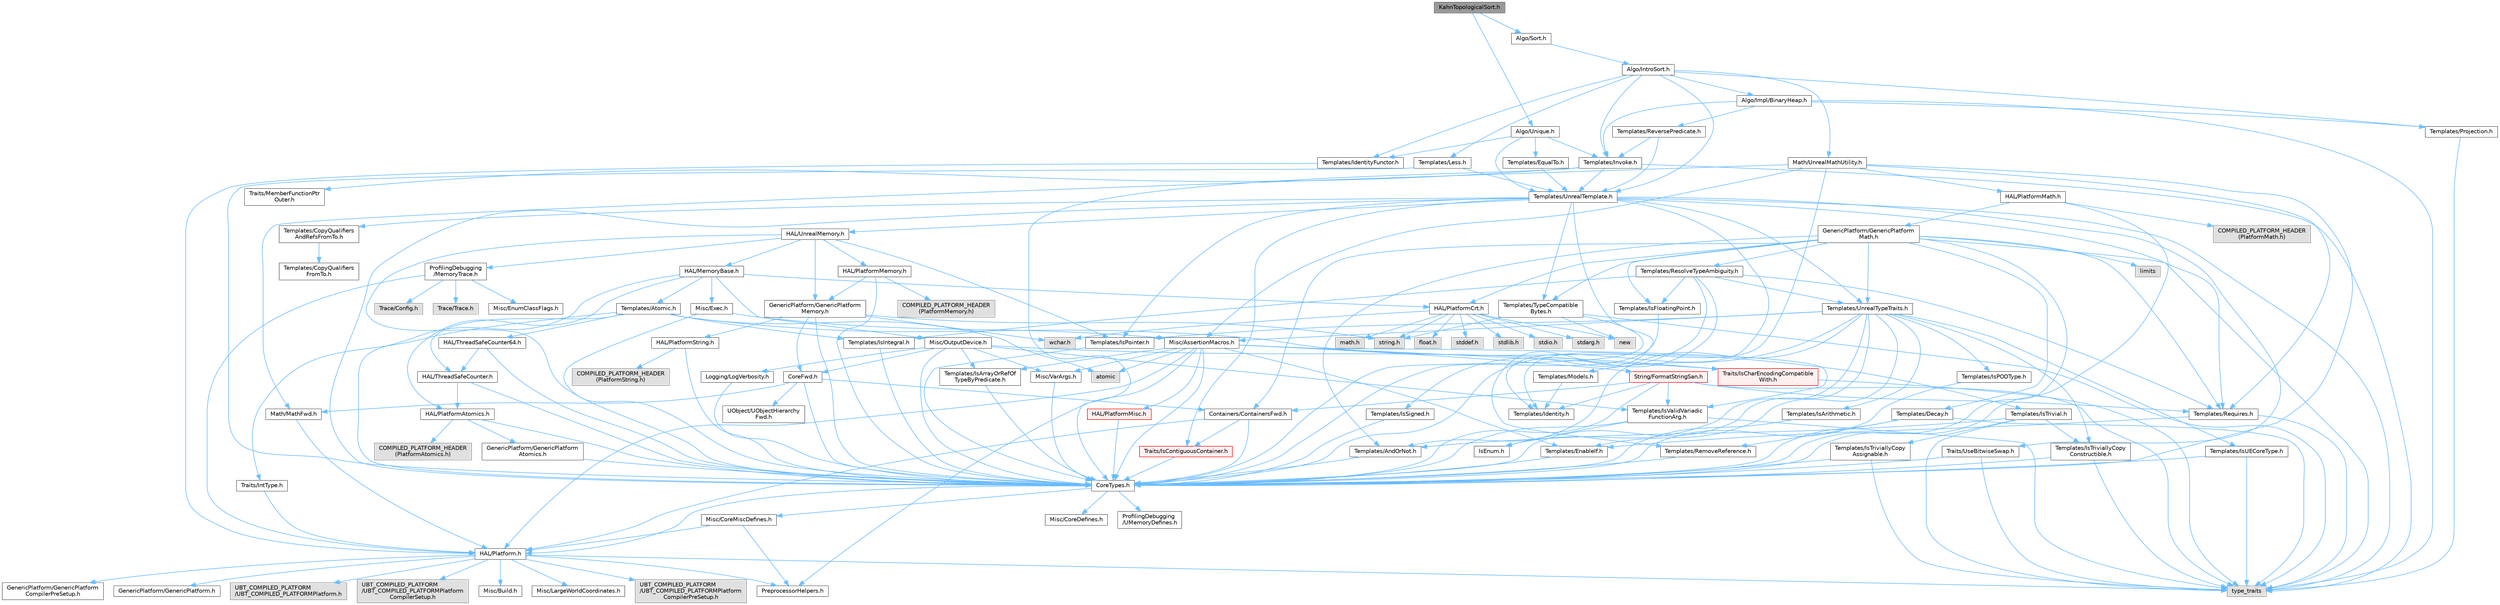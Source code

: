 digraph "KahnTopologicalSort.h"
{
 // INTERACTIVE_SVG=YES
 // LATEX_PDF_SIZE
  bgcolor="transparent";
  edge [fontname=Helvetica,fontsize=10,labelfontname=Helvetica,labelfontsize=10];
  node [fontname=Helvetica,fontsize=10,shape=box,height=0.2,width=0.4];
  Node1 [id="Node000001",label="KahnTopologicalSort.h",height=0.2,width=0.4,color="gray40", fillcolor="grey60", style="filled", fontcolor="black",tooltip=" "];
  Node1 -> Node2 [id="edge1_Node000001_Node000002",color="steelblue1",style="solid",tooltip=" "];
  Node2 [id="Node000002",label="Algo/Sort.h",height=0.2,width=0.4,color="grey40", fillcolor="white", style="filled",URL="$d1/d87/Sort_8h.html",tooltip=" "];
  Node2 -> Node3 [id="edge2_Node000002_Node000003",color="steelblue1",style="solid",tooltip=" "];
  Node3 [id="Node000003",label="Algo/IntroSort.h",height=0.2,width=0.4,color="grey40", fillcolor="white", style="filled",URL="$d3/db3/IntroSort_8h.html",tooltip=" "];
  Node3 -> Node4 [id="edge3_Node000003_Node000004",color="steelblue1",style="solid",tooltip=" "];
  Node4 [id="Node000004",label="Algo/Impl/BinaryHeap.h",height=0.2,width=0.4,color="grey40", fillcolor="white", style="filled",URL="$d7/da3/Algo_2Impl_2BinaryHeap_8h.html",tooltip=" "];
  Node4 -> Node5 [id="edge4_Node000004_Node000005",color="steelblue1",style="solid",tooltip=" "];
  Node5 [id="Node000005",label="Templates/Invoke.h",height=0.2,width=0.4,color="grey40", fillcolor="white", style="filled",URL="$d7/deb/Invoke_8h.html",tooltip=" "];
  Node5 -> Node6 [id="edge5_Node000005_Node000006",color="steelblue1",style="solid",tooltip=" "];
  Node6 [id="Node000006",label="CoreTypes.h",height=0.2,width=0.4,color="grey40", fillcolor="white", style="filled",URL="$dc/dec/CoreTypes_8h.html",tooltip=" "];
  Node6 -> Node7 [id="edge6_Node000006_Node000007",color="steelblue1",style="solid",tooltip=" "];
  Node7 [id="Node000007",label="HAL/Platform.h",height=0.2,width=0.4,color="grey40", fillcolor="white", style="filled",URL="$d9/dd0/Platform_8h.html",tooltip=" "];
  Node7 -> Node8 [id="edge7_Node000007_Node000008",color="steelblue1",style="solid",tooltip=" "];
  Node8 [id="Node000008",label="Misc/Build.h",height=0.2,width=0.4,color="grey40", fillcolor="white", style="filled",URL="$d3/dbb/Build_8h.html",tooltip=" "];
  Node7 -> Node9 [id="edge8_Node000007_Node000009",color="steelblue1",style="solid",tooltip=" "];
  Node9 [id="Node000009",label="Misc/LargeWorldCoordinates.h",height=0.2,width=0.4,color="grey40", fillcolor="white", style="filled",URL="$d2/dcb/LargeWorldCoordinates_8h.html",tooltip=" "];
  Node7 -> Node10 [id="edge9_Node000007_Node000010",color="steelblue1",style="solid",tooltip=" "];
  Node10 [id="Node000010",label="type_traits",height=0.2,width=0.4,color="grey60", fillcolor="#E0E0E0", style="filled",tooltip=" "];
  Node7 -> Node11 [id="edge10_Node000007_Node000011",color="steelblue1",style="solid",tooltip=" "];
  Node11 [id="Node000011",label="PreprocessorHelpers.h",height=0.2,width=0.4,color="grey40", fillcolor="white", style="filled",URL="$db/ddb/PreprocessorHelpers_8h.html",tooltip=" "];
  Node7 -> Node12 [id="edge11_Node000007_Node000012",color="steelblue1",style="solid",tooltip=" "];
  Node12 [id="Node000012",label="UBT_COMPILED_PLATFORM\l/UBT_COMPILED_PLATFORMPlatform\lCompilerPreSetup.h",height=0.2,width=0.4,color="grey60", fillcolor="#E0E0E0", style="filled",tooltip=" "];
  Node7 -> Node13 [id="edge12_Node000007_Node000013",color="steelblue1",style="solid",tooltip=" "];
  Node13 [id="Node000013",label="GenericPlatform/GenericPlatform\lCompilerPreSetup.h",height=0.2,width=0.4,color="grey40", fillcolor="white", style="filled",URL="$d9/dc8/GenericPlatformCompilerPreSetup_8h.html",tooltip=" "];
  Node7 -> Node14 [id="edge13_Node000007_Node000014",color="steelblue1",style="solid",tooltip=" "];
  Node14 [id="Node000014",label="GenericPlatform/GenericPlatform.h",height=0.2,width=0.4,color="grey40", fillcolor="white", style="filled",URL="$d6/d84/GenericPlatform_8h.html",tooltip=" "];
  Node7 -> Node15 [id="edge14_Node000007_Node000015",color="steelblue1",style="solid",tooltip=" "];
  Node15 [id="Node000015",label="UBT_COMPILED_PLATFORM\l/UBT_COMPILED_PLATFORMPlatform.h",height=0.2,width=0.4,color="grey60", fillcolor="#E0E0E0", style="filled",tooltip=" "];
  Node7 -> Node16 [id="edge15_Node000007_Node000016",color="steelblue1",style="solid",tooltip=" "];
  Node16 [id="Node000016",label="UBT_COMPILED_PLATFORM\l/UBT_COMPILED_PLATFORMPlatform\lCompilerSetup.h",height=0.2,width=0.4,color="grey60", fillcolor="#E0E0E0", style="filled",tooltip=" "];
  Node6 -> Node17 [id="edge16_Node000006_Node000017",color="steelblue1",style="solid",tooltip=" "];
  Node17 [id="Node000017",label="ProfilingDebugging\l/UMemoryDefines.h",height=0.2,width=0.4,color="grey40", fillcolor="white", style="filled",URL="$d2/da2/UMemoryDefines_8h.html",tooltip=" "];
  Node6 -> Node18 [id="edge17_Node000006_Node000018",color="steelblue1",style="solid",tooltip=" "];
  Node18 [id="Node000018",label="Misc/CoreMiscDefines.h",height=0.2,width=0.4,color="grey40", fillcolor="white", style="filled",URL="$da/d38/CoreMiscDefines_8h.html",tooltip=" "];
  Node18 -> Node7 [id="edge18_Node000018_Node000007",color="steelblue1",style="solid",tooltip=" "];
  Node18 -> Node11 [id="edge19_Node000018_Node000011",color="steelblue1",style="solid",tooltip=" "];
  Node6 -> Node19 [id="edge20_Node000006_Node000019",color="steelblue1",style="solid",tooltip=" "];
  Node19 [id="Node000019",label="Misc/CoreDefines.h",height=0.2,width=0.4,color="grey40", fillcolor="white", style="filled",URL="$d3/dd2/CoreDefines_8h.html",tooltip=" "];
  Node5 -> Node20 [id="edge21_Node000005_Node000020",color="steelblue1",style="solid",tooltip=" "];
  Node20 [id="Node000020",label="Traits/MemberFunctionPtr\lOuter.h",height=0.2,width=0.4,color="grey40", fillcolor="white", style="filled",URL="$db/da7/MemberFunctionPtrOuter_8h.html",tooltip=" "];
  Node5 -> Node21 [id="edge22_Node000005_Node000021",color="steelblue1",style="solid",tooltip=" "];
  Node21 [id="Node000021",label="Templates/UnrealTemplate.h",height=0.2,width=0.4,color="grey40", fillcolor="white", style="filled",URL="$d4/d24/UnrealTemplate_8h.html",tooltip=" "];
  Node21 -> Node6 [id="edge23_Node000021_Node000006",color="steelblue1",style="solid",tooltip=" "];
  Node21 -> Node22 [id="edge24_Node000021_Node000022",color="steelblue1",style="solid",tooltip=" "];
  Node22 [id="Node000022",label="Templates/IsPointer.h",height=0.2,width=0.4,color="grey40", fillcolor="white", style="filled",URL="$d7/d05/IsPointer_8h.html",tooltip=" "];
  Node22 -> Node6 [id="edge25_Node000022_Node000006",color="steelblue1",style="solid",tooltip=" "];
  Node21 -> Node23 [id="edge26_Node000021_Node000023",color="steelblue1",style="solid",tooltip=" "];
  Node23 [id="Node000023",label="HAL/UnrealMemory.h",height=0.2,width=0.4,color="grey40", fillcolor="white", style="filled",URL="$d9/d96/UnrealMemory_8h.html",tooltip=" "];
  Node23 -> Node6 [id="edge27_Node000023_Node000006",color="steelblue1",style="solid",tooltip=" "];
  Node23 -> Node24 [id="edge28_Node000023_Node000024",color="steelblue1",style="solid",tooltip=" "];
  Node24 [id="Node000024",label="GenericPlatform/GenericPlatform\lMemory.h",height=0.2,width=0.4,color="grey40", fillcolor="white", style="filled",URL="$dd/d22/GenericPlatformMemory_8h.html",tooltip=" "];
  Node24 -> Node25 [id="edge29_Node000024_Node000025",color="steelblue1",style="solid",tooltip=" "];
  Node25 [id="Node000025",label="CoreFwd.h",height=0.2,width=0.4,color="grey40", fillcolor="white", style="filled",URL="$d1/d1e/CoreFwd_8h.html",tooltip=" "];
  Node25 -> Node6 [id="edge30_Node000025_Node000006",color="steelblue1",style="solid",tooltip=" "];
  Node25 -> Node26 [id="edge31_Node000025_Node000026",color="steelblue1",style="solid",tooltip=" "];
  Node26 [id="Node000026",label="Containers/ContainersFwd.h",height=0.2,width=0.4,color="grey40", fillcolor="white", style="filled",URL="$d4/d0a/ContainersFwd_8h.html",tooltip=" "];
  Node26 -> Node7 [id="edge32_Node000026_Node000007",color="steelblue1",style="solid",tooltip=" "];
  Node26 -> Node6 [id="edge33_Node000026_Node000006",color="steelblue1",style="solid",tooltip=" "];
  Node26 -> Node27 [id="edge34_Node000026_Node000027",color="steelblue1",style="solid",tooltip=" "];
  Node27 [id="Node000027",label="Traits/IsContiguousContainer.h",height=0.2,width=0.4,color="red", fillcolor="#FFF0F0", style="filled",URL="$d5/d3c/IsContiguousContainer_8h.html",tooltip=" "];
  Node27 -> Node6 [id="edge35_Node000027_Node000006",color="steelblue1",style="solid",tooltip=" "];
  Node25 -> Node30 [id="edge36_Node000025_Node000030",color="steelblue1",style="solid",tooltip=" "];
  Node30 [id="Node000030",label="Math/MathFwd.h",height=0.2,width=0.4,color="grey40", fillcolor="white", style="filled",URL="$d2/d10/MathFwd_8h.html",tooltip=" "];
  Node30 -> Node7 [id="edge37_Node000030_Node000007",color="steelblue1",style="solid",tooltip=" "];
  Node25 -> Node31 [id="edge38_Node000025_Node000031",color="steelblue1",style="solid",tooltip=" "];
  Node31 [id="Node000031",label="UObject/UObjectHierarchy\lFwd.h",height=0.2,width=0.4,color="grey40", fillcolor="white", style="filled",URL="$d3/d13/UObjectHierarchyFwd_8h.html",tooltip=" "];
  Node24 -> Node6 [id="edge39_Node000024_Node000006",color="steelblue1",style="solid",tooltip=" "];
  Node24 -> Node32 [id="edge40_Node000024_Node000032",color="steelblue1",style="solid",tooltip=" "];
  Node32 [id="Node000032",label="HAL/PlatformString.h",height=0.2,width=0.4,color="grey40", fillcolor="white", style="filled",URL="$db/db5/PlatformString_8h.html",tooltip=" "];
  Node32 -> Node6 [id="edge41_Node000032_Node000006",color="steelblue1",style="solid",tooltip=" "];
  Node32 -> Node33 [id="edge42_Node000032_Node000033",color="steelblue1",style="solid",tooltip=" "];
  Node33 [id="Node000033",label="COMPILED_PLATFORM_HEADER\l(PlatformString.h)",height=0.2,width=0.4,color="grey60", fillcolor="#E0E0E0", style="filled",tooltip=" "];
  Node24 -> Node34 [id="edge43_Node000024_Node000034",color="steelblue1",style="solid",tooltip=" "];
  Node34 [id="Node000034",label="string.h",height=0.2,width=0.4,color="grey60", fillcolor="#E0E0E0", style="filled",tooltip=" "];
  Node24 -> Node35 [id="edge44_Node000024_Node000035",color="steelblue1",style="solid",tooltip=" "];
  Node35 [id="Node000035",label="wchar.h",height=0.2,width=0.4,color="grey60", fillcolor="#E0E0E0", style="filled",tooltip=" "];
  Node23 -> Node36 [id="edge45_Node000023_Node000036",color="steelblue1",style="solid",tooltip=" "];
  Node36 [id="Node000036",label="HAL/MemoryBase.h",height=0.2,width=0.4,color="grey40", fillcolor="white", style="filled",URL="$d6/d9f/MemoryBase_8h.html",tooltip=" "];
  Node36 -> Node6 [id="edge46_Node000036_Node000006",color="steelblue1",style="solid",tooltip=" "];
  Node36 -> Node37 [id="edge47_Node000036_Node000037",color="steelblue1",style="solid",tooltip=" "];
  Node37 [id="Node000037",label="HAL/PlatformAtomics.h",height=0.2,width=0.4,color="grey40", fillcolor="white", style="filled",URL="$d3/d36/PlatformAtomics_8h.html",tooltip=" "];
  Node37 -> Node6 [id="edge48_Node000037_Node000006",color="steelblue1",style="solid",tooltip=" "];
  Node37 -> Node38 [id="edge49_Node000037_Node000038",color="steelblue1",style="solid",tooltip=" "];
  Node38 [id="Node000038",label="GenericPlatform/GenericPlatform\lAtomics.h",height=0.2,width=0.4,color="grey40", fillcolor="white", style="filled",URL="$da/d72/GenericPlatformAtomics_8h.html",tooltip=" "];
  Node38 -> Node6 [id="edge50_Node000038_Node000006",color="steelblue1",style="solid",tooltip=" "];
  Node37 -> Node39 [id="edge51_Node000037_Node000039",color="steelblue1",style="solid",tooltip=" "];
  Node39 [id="Node000039",label="COMPILED_PLATFORM_HEADER\l(PlatformAtomics.h)",height=0.2,width=0.4,color="grey60", fillcolor="#E0E0E0", style="filled",tooltip=" "];
  Node36 -> Node40 [id="edge52_Node000036_Node000040",color="steelblue1",style="solid",tooltip=" "];
  Node40 [id="Node000040",label="HAL/PlatformCrt.h",height=0.2,width=0.4,color="grey40", fillcolor="white", style="filled",URL="$d8/d75/PlatformCrt_8h.html",tooltip=" "];
  Node40 -> Node41 [id="edge53_Node000040_Node000041",color="steelblue1",style="solid",tooltip=" "];
  Node41 [id="Node000041",label="new",height=0.2,width=0.4,color="grey60", fillcolor="#E0E0E0", style="filled",tooltip=" "];
  Node40 -> Node35 [id="edge54_Node000040_Node000035",color="steelblue1",style="solid",tooltip=" "];
  Node40 -> Node42 [id="edge55_Node000040_Node000042",color="steelblue1",style="solid",tooltip=" "];
  Node42 [id="Node000042",label="stddef.h",height=0.2,width=0.4,color="grey60", fillcolor="#E0E0E0", style="filled",tooltip=" "];
  Node40 -> Node43 [id="edge56_Node000040_Node000043",color="steelblue1",style="solid",tooltip=" "];
  Node43 [id="Node000043",label="stdlib.h",height=0.2,width=0.4,color="grey60", fillcolor="#E0E0E0", style="filled",tooltip=" "];
  Node40 -> Node44 [id="edge57_Node000040_Node000044",color="steelblue1",style="solid",tooltip=" "];
  Node44 [id="Node000044",label="stdio.h",height=0.2,width=0.4,color="grey60", fillcolor="#E0E0E0", style="filled",tooltip=" "];
  Node40 -> Node45 [id="edge58_Node000040_Node000045",color="steelblue1",style="solid",tooltip=" "];
  Node45 [id="Node000045",label="stdarg.h",height=0.2,width=0.4,color="grey60", fillcolor="#E0E0E0", style="filled",tooltip=" "];
  Node40 -> Node46 [id="edge59_Node000040_Node000046",color="steelblue1",style="solid",tooltip=" "];
  Node46 [id="Node000046",label="math.h",height=0.2,width=0.4,color="grey60", fillcolor="#E0E0E0", style="filled",tooltip=" "];
  Node40 -> Node47 [id="edge60_Node000040_Node000047",color="steelblue1",style="solid",tooltip=" "];
  Node47 [id="Node000047",label="float.h",height=0.2,width=0.4,color="grey60", fillcolor="#E0E0E0", style="filled",tooltip=" "];
  Node40 -> Node34 [id="edge61_Node000040_Node000034",color="steelblue1",style="solid",tooltip=" "];
  Node36 -> Node48 [id="edge62_Node000036_Node000048",color="steelblue1",style="solid",tooltip=" "];
  Node48 [id="Node000048",label="Misc/Exec.h",height=0.2,width=0.4,color="grey40", fillcolor="white", style="filled",URL="$de/ddb/Exec_8h.html",tooltip=" "];
  Node48 -> Node6 [id="edge63_Node000048_Node000006",color="steelblue1",style="solid",tooltip=" "];
  Node48 -> Node49 [id="edge64_Node000048_Node000049",color="steelblue1",style="solid",tooltip=" "];
  Node49 [id="Node000049",label="Misc/AssertionMacros.h",height=0.2,width=0.4,color="grey40", fillcolor="white", style="filled",URL="$d0/dfa/AssertionMacros_8h.html",tooltip=" "];
  Node49 -> Node6 [id="edge65_Node000049_Node000006",color="steelblue1",style="solid",tooltip=" "];
  Node49 -> Node7 [id="edge66_Node000049_Node000007",color="steelblue1",style="solid",tooltip=" "];
  Node49 -> Node50 [id="edge67_Node000049_Node000050",color="steelblue1",style="solid",tooltip=" "];
  Node50 [id="Node000050",label="HAL/PlatformMisc.h",height=0.2,width=0.4,color="red", fillcolor="#FFF0F0", style="filled",URL="$d0/df5/PlatformMisc_8h.html",tooltip=" "];
  Node50 -> Node6 [id="edge68_Node000050_Node000006",color="steelblue1",style="solid",tooltip=" "];
  Node49 -> Node11 [id="edge69_Node000049_Node000011",color="steelblue1",style="solid",tooltip=" "];
  Node49 -> Node66 [id="edge70_Node000049_Node000066",color="steelblue1",style="solid",tooltip=" "];
  Node66 [id="Node000066",label="Templates/EnableIf.h",height=0.2,width=0.4,color="grey40", fillcolor="white", style="filled",URL="$d7/d60/EnableIf_8h.html",tooltip=" "];
  Node66 -> Node6 [id="edge71_Node000066_Node000006",color="steelblue1",style="solid",tooltip=" "];
  Node49 -> Node67 [id="edge72_Node000049_Node000067",color="steelblue1",style="solid",tooltip=" "];
  Node67 [id="Node000067",label="Templates/IsArrayOrRefOf\lTypeByPredicate.h",height=0.2,width=0.4,color="grey40", fillcolor="white", style="filled",URL="$d6/da1/IsArrayOrRefOfTypeByPredicate_8h.html",tooltip=" "];
  Node67 -> Node6 [id="edge73_Node000067_Node000006",color="steelblue1",style="solid",tooltip=" "];
  Node49 -> Node68 [id="edge74_Node000049_Node000068",color="steelblue1",style="solid",tooltip=" "];
  Node68 [id="Node000068",label="Templates/IsValidVariadic\lFunctionArg.h",height=0.2,width=0.4,color="grey40", fillcolor="white", style="filled",URL="$d0/dc8/IsValidVariadicFunctionArg_8h.html",tooltip=" "];
  Node68 -> Node6 [id="edge75_Node000068_Node000006",color="steelblue1",style="solid",tooltip=" "];
  Node68 -> Node69 [id="edge76_Node000068_Node000069",color="steelblue1",style="solid",tooltip=" "];
  Node69 [id="Node000069",label="IsEnum.h",height=0.2,width=0.4,color="grey40", fillcolor="white", style="filled",URL="$d4/de5/IsEnum_8h.html",tooltip=" "];
  Node68 -> Node10 [id="edge77_Node000068_Node000010",color="steelblue1",style="solid",tooltip=" "];
  Node49 -> Node70 [id="edge78_Node000049_Node000070",color="steelblue1",style="solid",tooltip=" "];
  Node70 [id="Node000070",label="Traits/IsCharEncodingCompatible\lWith.h",height=0.2,width=0.4,color="red", fillcolor="#FFF0F0", style="filled",URL="$df/dd1/IsCharEncodingCompatibleWith_8h.html",tooltip=" "];
  Node70 -> Node10 [id="edge79_Node000070_Node000010",color="steelblue1",style="solid",tooltip=" "];
  Node49 -> Node72 [id="edge80_Node000049_Node000072",color="steelblue1",style="solid",tooltip=" "];
  Node72 [id="Node000072",label="Misc/VarArgs.h",height=0.2,width=0.4,color="grey40", fillcolor="white", style="filled",URL="$d5/d6f/VarArgs_8h.html",tooltip=" "];
  Node72 -> Node6 [id="edge81_Node000072_Node000006",color="steelblue1",style="solid",tooltip=" "];
  Node49 -> Node73 [id="edge82_Node000049_Node000073",color="steelblue1",style="solid",tooltip=" "];
  Node73 [id="Node000073",label="String/FormatStringSan.h",height=0.2,width=0.4,color="red", fillcolor="#FFF0F0", style="filled",URL="$d3/d8b/FormatStringSan_8h.html",tooltip=" "];
  Node73 -> Node10 [id="edge83_Node000073_Node000010",color="steelblue1",style="solid",tooltip=" "];
  Node73 -> Node6 [id="edge84_Node000073_Node000006",color="steelblue1",style="solid",tooltip=" "];
  Node73 -> Node74 [id="edge85_Node000073_Node000074",color="steelblue1",style="solid",tooltip=" "];
  Node74 [id="Node000074",label="Templates/Requires.h",height=0.2,width=0.4,color="grey40", fillcolor="white", style="filled",URL="$dc/d96/Requires_8h.html",tooltip=" "];
  Node74 -> Node66 [id="edge86_Node000074_Node000066",color="steelblue1",style="solid",tooltip=" "];
  Node74 -> Node10 [id="edge87_Node000074_Node000010",color="steelblue1",style="solid",tooltip=" "];
  Node73 -> Node75 [id="edge88_Node000073_Node000075",color="steelblue1",style="solid",tooltip=" "];
  Node75 [id="Node000075",label="Templates/Identity.h",height=0.2,width=0.4,color="grey40", fillcolor="white", style="filled",URL="$d0/dd5/Identity_8h.html",tooltip=" "];
  Node73 -> Node68 [id="edge89_Node000073_Node000068",color="steelblue1",style="solid",tooltip=" "];
  Node73 -> Node26 [id="edge90_Node000073_Node000026",color="steelblue1",style="solid",tooltip=" "];
  Node49 -> Node79 [id="edge91_Node000049_Node000079",color="steelblue1",style="solid",tooltip=" "];
  Node79 [id="Node000079",label="atomic",height=0.2,width=0.4,color="grey60", fillcolor="#E0E0E0", style="filled",tooltip=" "];
  Node36 -> Node80 [id="edge92_Node000036_Node000080",color="steelblue1",style="solid",tooltip=" "];
  Node80 [id="Node000080",label="Misc/OutputDevice.h",height=0.2,width=0.4,color="grey40", fillcolor="white", style="filled",URL="$d7/d32/OutputDevice_8h.html",tooltip=" "];
  Node80 -> Node25 [id="edge93_Node000080_Node000025",color="steelblue1",style="solid",tooltip=" "];
  Node80 -> Node6 [id="edge94_Node000080_Node000006",color="steelblue1",style="solid",tooltip=" "];
  Node80 -> Node81 [id="edge95_Node000080_Node000081",color="steelblue1",style="solid",tooltip=" "];
  Node81 [id="Node000081",label="Logging/LogVerbosity.h",height=0.2,width=0.4,color="grey40", fillcolor="white", style="filled",URL="$d2/d8f/LogVerbosity_8h.html",tooltip=" "];
  Node81 -> Node6 [id="edge96_Node000081_Node000006",color="steelblue1",style="solid",tooltip=" "];
  Node80 -> Node72 [id="edge97_Node000080_Node000072",color="steelblue1",style="solid",tooltip=" "];
  Node80 -> Node67 [id="edge98_Node000080_Node000067",color="steelblue1",style="solid",tooltip=" "];
  Node80 -> Node68 [id="edge99_Node000080_Node000068",color="steelblue1",style="solid",tooltip=" "];
  Node80 -> Node70 [id="edge100_Node000080_Node000070",color="steelblue1",style="solid",tooltip=" "];
  Node36 -> Node82 [id="edge101_Node000036_Node000082",color="steelblue1",style="solid",tooltip=" "];
  Node82 [id="Node000082",label="Templates/Atomic.h",height=0.2,width=0.4,color="grey40", fillcolor="white", style="filled",URL="$d3/d91/Atomic_8h.html",tooltip=" "];
  Node82 -> Node83 [id="edge102_Node000082_Node000083",color="steelblue1",style="solid",tooltip=" "];
  Node83 [id="Node000083",label="HAL/ThreadSafeCounter.h",height=0.2,width=0.4,color="grey40", fillcolor="white", style="filled",URL="$dc/dc9/ThreadSafeCounter_8h.html",tooltip=" "];
  Node83 -> Node6 [id="edge103_Node000083_Node000006",color="steelblue1",style="solid",tooltip=" "];
  Node83 -> Node37 [id="edge104_Node000083_Node000037",color="steelblue1",style="solid",tooltip=" "];
  Node82 -> Node84 [id="edge105_Node000082_Node000084",color="steelblue1",style="solid",tooltip=" "];
  Node84 [id="Node000084",label="HAL/ThreadSafeCounter64.h",height=0.2,width=0.4,color="grey40", fillcolor="white", style="filled",URL="$d0/d12/ThreadSafeCounter64_8h.html",tooltip=" "];
  Node84 -> Node6 [id="edge106_Node000084_Node000006",color="steelblue1",style="solid",tooltip=" "];
  Node84 -> Node83 [id="edge107_Node000084_Node000083",color="steelblue1",style="solid",tooltip=" "];
  Node82 -> Node85 [id="edge108_Node000082_Node000085",color="steelblue1",style="solid",tooltip=" "];
  Node85 [id="Node000085",label="Templates/IsIntegral.h",height=0.2,width=0.4,color="grey40", fillcolor="white", style="filled",URL="$da/d64/IsIntegral_8h.html",tooltip=" "];
  Node85 -> Node6 [id="edge109_Node000085_Node000006",color="steelblue1",style="solid",tooltip=" "];
  Node82 -> Node86 [id="edge110_Node000082_Node000086",color="steelblue1",style="solid",tooltip=" "];
  Node86 [id="Node000086",label="Templates/IsTrivial.h",height=0.2,width=0.4,color="grey40", fillcolor="white", style="filled",URL="$da/d4c/IsTrivial_8h.html",tooltip=" "];
  Node86 -> Node87 [id="edge111_Node000086_Node000087",color="steelblue1",style="solid",tooltip=" "];
  Node87 [id="Node000087",label="Templates/AndOrNot.h",height=0.2,width=0.4,color="grey40", fillcolor="white", style="filled",URL="$db/d0a/AndOrNot_8h.html",tooltip=" "];
  Node87 -> Node6 [id="edge112_Node000087_Node000006",color="steelblue1",style="solid",tooltip=" "];
  Node86 -> Node88 [id="edge113_Node000086_Node000088",color="steelblue1",style="solid",tooltip=" "];
  Node88 [id="Node000088",label="Templates/IsTriviallyCopy\lConstructible.h",height=0.2,width=0.4,color="grey40", fillcolor="white", style="filled",URL="$d3/d78/IsTriviallyCopyConstructible_8h.html",tooltip=" "];
  Node88 -> Node6 [id="edge114_Node000088_Node000006",color="steelblue1",style="solid",tooltip=" "];
  Node88 -> Node10 [id="edge115_Node000088_Node000010",color="steelblue1",style="solid",tooltip=" "];
  Node86 -> Node89 [id="edge116_Node000086_Node000089",color="steelblue1",style="solid",tooltip=" "];
  Node89 [id="Node000089",label="Templates/IsTriviallyCopy\lAssignable.h",height=0.2,width=0.4,color="grey40", fillcolor="white", style="filled",URL="$d2/df2/IsTriviallyCopyAssignable_8h.html",tooltip=" "];
  Node89 -> Node6 [id="edge117_Node000089_Node000006",color="steelblue1",style="solid",tooltip=" "];
  Node89 -> Node10 [id="edge118_Node000089_Node000010",color="steelblue1",style="solid",tooltip=" "];
  Node86 -> Node10 [id="edge119_Node000086_Node000010",color="steelblue1",style="solid",tooltip=" "];
  Node82 -> Node90 [id="edge120_Node000082_Node000090",color="steelblue1",style="solid",tooltip=" "];
  Node90 [id="Node000090",label="Traits/IntType.h",height=0.2,width=0.4,color="grey40", fillcolor="white", style="filled",URL="$d7/deb/IntType_8h.html",tooltip=" "];
  Node90 -> Node7 [id="edge121_Node000090_Node000007",color="steelblue1",style="solid",tooltip=" "];
  Node82 -> Node79 [id="edge122_Node000082_Node000079",color="steelblue1",style="solid",tooltip=" "];
  Node23 -> Node91 [id="edge123_Node000023_Node000091",color="steelblue1",style="solid",tooltip=" "];
  Node91 [id="Node000091",label="HAL/PlatformMemory.h",height=0.2,width=0.4,color="grey40", fillcolor="white", style="filled",URL="$de/d68/PlatformMemory_8h.html",tooltip=" "];
  Node91 -> Node6 [id="edge124_Node000091_Node000006",color="steelblue1",style="solid",tooltip=" "];
  Node91 -> Node24 [id="edge125_Node000091_Node000024",color="steelblue1",style="solid",tooltip=" "];
  Node91 -> Node92 [id="edge126_Node000091_Node000092",color="steelblue1",style="solid",tooltip=" "];
  Node92 [id="Node000092",label="COMPILED_PLATFORM_HEADER\l(PlatformMemory.h)",height=0.2,width=0.4,color="grey60", fillcolor="#E0E0E0", style="filled",tooltip=" "];
  Node23 -> Node93 [id="edge127_Node000023_Node000093",color="steelblue1",style="solid",tooltip=" "];
  Node93 [id="Node000093",label="ProfilingDebugging\l/MemoryTrace.h",height=0.2,width=0.4,color="grey40", fillcolor="white", style="filled",URL="$da/dd7/MemoryTrace_8h.html",tooltip=" "];
  Node93 -> Node7 [id="edge128_Node000093_Node000007",color="steelblue1",style="solid",tooltip=" "];
  Node93 -> Node57 [id="edge129_Node000093_Node000057",color="steelblue1",style="solid",tooltip=" "];
  Node57 [id="Node000057",label="Misc/EnumClassFlags.h",height=0.2,width=0.4,color="grey40", fillcolor="white", style="filled",URL="$d8/de7/EnumClassFlags_8h.html",tooltip=" "];
  Node93 -> Node62 [id="edge130_Node000093_Node000062",color="steelblue1",style="solid",tooltip=" "];
  Node62 [id="Node000062",label="Trace/Config.h",height=0.2,width=0.4,color="grey60", fillcolor="#E0E0E0", style="filled",tooltip=" "];
  Node93 -> Node65 [id="edge131_Node000093_Node000065",color="steelblue1",style="solid",tooltip=" "];
  Node65 [id="Node000065",label="Trace/Trace.h",height=0.2,width=0.4,color="grey60", fillcolor="#E0E0E0", style="filled",tooltip=" "];
  Node23 -> Node22 [id="edge132_Node000023_Node000022",color="steelblue1",style="solid",tooltip=" "];
  Node21 -> Node94 [id="edge133_Node000021_Node000094",color="steelblue1",style="solid",tooltip=" "];
  Node94 [id="Node000094",label="Templates/CopyQualifiers\lAndRefsFromTo.h",height=0.2,width=0.4,color="grey40", fillcolor="white", style="filled",URL="$d3/db3/CopyQualifiersAndRefsFromTo_8h.html",tooltip=" "];
  Node94 -> Node95 [id="edge134_Node000094_Node000095",color="steelblue1",style="solid",tooltip=" "];
  Node95 [id="Node000095",label="Templates/CopyQualifiers\lFromTo.h",height=0.2,width=0.4,color="grey40", fillcolor="white", style="filled",URL="$d5/db4/CopyQualifiersFromTo_8h.html",tooltip=" "];
  Node21 -> Node96 [id="edge135_Node000021_Node000096",color="steelblue1",style="solid",tooltip=" "];
  Node96 [id="Node000096",label="Templates/UnrealTypeTraits.h",height=0.2,width=0.4,color="grey40", fillcolor="white", style="filled",URL="$d2/d2d/UnrealTypeTraits_8h.html",tooltip=" "];
  Node96 -> Node6 [id="edge136_Node000096_Node000006",color="steelblue1",style="solid",tooltip=" "];
  Node96 -> Node22 [id="edge137_Node000096_Node000022",color="steelblue1",style="solid",tooltip=" "];
  Node96 -> Node49 [id="edge138_Node000096_Node000049",color="steelblue1",style="solid",tooltip=" "];
  Node96 -> Node87 [id="edge139_Node000096_Node000087",color="steelblue1",style="solid",tooltip=" "];
  Node96 -> Node66 [id="edge140_Node000096_Node000066",color="steelblue1",style="solid",tooltip=" "];
  Node96 -> Node97 [id="edge141_Node000096_Node000097",color="steelblue1",style="solid",tooltip=" "];
  Node97 [id="Node000097",label="Templates/IsArithmetic.h",height=0.2,width=0.4,color="grey40", fillcolor="white", style="filled",URL="$d2/d5d/IsArithmetic_8h.html",tooltip=" "];
  Node97 -> Node6 [id="edge142_Node000097_Node000006",color="steelblue1",style="solid",tooltip=" "];
  Node96 -> Node69 [id="edge143_Node000096_Node000069",color="steelblue1",style="solid",tooltip=" "];
  Node96 -> Node98 [id="edge144_Node000096_Node000098",color="steelblue1",style="solid",tooltip=" "];
  Node98 [id="Node000098",label="Templates/Models.h",height=0.2,width=0.4,color="grey40", fillcolor="white", style="filled",URL="$d3/d0c/Models_8h.html",tooltip=" "];
  Node98 -> Node75 [id="edge145_Node000098_Node000075",color="steelblue1",style="solid",tooltip=" "];
  Node96 -> Node99 [id="edge146_Node000096_Node000099",color="steelblue1",style="solid",tooltip=" "];
  Node99 [id="Node000099",label="Templates/IsPODType.h",height=0.2,width=0.4,color="grey40", fillcolor="white", style="filled",URL="$d7/db1/IsPODType_8h.html",tooltip=" "];
  Node99 -> Node6 [id="edge147_Node000099_Node000006",color="steelblue1",style="solid",tooltip=" "];
  Node96 -> Node100 [id="edge148_Node000096_Node000100",color="steelblue1",style="solid",tooltip=" "];
  Node100 [id="Node000100",label="Templates/IsUECoreType.h",height=0.2,width=0.4,color="grey40", fillcolor="white", style="filled",URL="$d1/db8/IsUECoreType_8h.html",tooltip=" "];
  Node100 -> Node6 [id="edge149_Node000100_Node000006",color="steelblue1",style="solid",tooltip=" "];
  Node100 -> Node10 [id="edge150_Node000100_Node000010",color="steelblue1",style="solid",tooltip=" "];
  Node96 -> Node88 [id="edge151_Node000096_Node000088",color="steelblue1",style="solid",tooltip=" "];
  Node21 -> Node101 [id="edge152_Node000021_Node000101",color="steelblue1",style="solid",tooltip=" "];
  Node101 [id="Node000101",label="Templates/RemoveReference.h",height=0.2,width=0.4,color="grey40", fillcolor="white", style="filled",URL="$da/dbe/RemoveReference_8h.html",tooltip=" "];
  Node101 -> Node6 [id="edge153_Node000101_Node000006",color="steelblue1",style="solid",tooltip=" "];
  Node21 -> Node74 [id="edge154_Node000021_Node000074",color="steelblue1",style="solid",tooltip=" "];
  Node21 -> Node102 [id="edge155_Node000021_Node000102",color="steelblue1",style="solid",tooltip=" "];
  Node102 [id="Node000102",label="Templates/TypeCompatible\lBytes.h",height=0.2,width=0.4,color="grey40", fillcolor="white", style="filled",URL="$df/d0a/TypeCompatibleBytes_8h.html",tooltip=" "];
  Node102 -> Node6 [id="edge156_Node000102_Node000006",color="steelblue1",style="solid",tooltip=" "];
  Node102 -> Node34 [id="edge157_Node000102_Node000034",color="steelblue1",style="solid",tooltip=" "];
  Node102 -> Node41 [id="edge158_Node000102_Node000041",color="steelblue1",style="solid",tooltip=" "];
  Node102 -> Node10 [id="edge159_Node000102_Node000010",color="steelblue1",style="solid",tooltip=" "];
  Node21 -> Node75 [id="edge160_Node000021_Node000075",color="steelblue1",style="solid",tooltip=" "];
  Node21 -> Node27 [id="edge161_Node000021_Node000027",color="steelblue1",style="solid",tooltip=" "];
  Node21 -> Node103 [id="edge162_Node000021_Node000103",color="steelblue1",style="solid",tooltip=" "];
  Node103 [id="Node000103",label="Traits/UseBitwiseSwap.h",height=0.2,width=0.4,color="grey40", fillcolor="white", style="filled",URL="$db/df3/UseBitwiseSwap_8h.html",tooltip=" "];
  Node103 -> Node6 [id="edge163_Node000103_Node000006",color="steelblue1",style="solid",tooltip=" "];
  Node103 -> Node10 [id="edge164_Node000103_Node000010",color="steelblue1",style="solid",tooltip=" "];
  Node21 -> Node10 [id="edge165_Node000021_Node000010",color="steelblue1",style="solid",tooltip=" "];
  Node5 -> Node10 [id="edge166_Node000005_Node000010",color="steelblue1",style="solid",tooltip=" "];
  Node4 -> Node104 [id="edge167_Node000004_Node000104",color="steelblue1",style="solid",tooltip=" "];
  Node104 [id="Node000104",label="Templates/Projection.h",height=0.2,width=0.4,color="grey40", fillcolor="white", style="filled",URL="$d7/df0/Projection_8h.html",tooltip=" "];
  Node104 -> Node10 [id="edge168_Node000104_Node000010",color="steelblue1",style="solid",tooltip=" "];
  Node4 -> Node105 [id="edge169_Node000004_Node000105",color="steelblue1",style="solid",tooltip=" "];
  Node105 [id="Node000105",label="Templates/ReversePredicate.h",height=0.2,width=0.4,color="grey40", fillcolor="white", style="filled",URL="$d8/d28/ReversePredicate_8h.html",tooltip=" "];
  Node105 -> Node5 [id="edge170_Node000105_Node000005",color="steelblue1",style="solid",tooltip=" "];
  Node105 -> Node21 [id="edge171_Node000105_Node000021",color="steelblue1",style="solid",tooltip=" "];
  Node4 -> Node10 [id="edge172_Node000004_Node000010",color="steelblue1",style="solid",tooltip=" "];
  Node3 -> Node106 [id="edge173_Node000003_Node000106",color="steelblue1",style="solid",tooltip=" "];
  Node106 [id="Node000106",label="Math/UnrealMathUtility.h",height=0.2,width=0.4,color="grey40", fillcolor="white", style="filled",URL="$db/db8/UnrealMathUtility_8h.html",tooltip=" "];
  Node106 -> Node6 [id="edge174_Node000106_Node000006",color="steelblue1",style="solid",tooltip=" "];
  Node106 -> Node49 [id="edge175_Node000106_Node000049",color="steelblue1",style="solid",tooltip=" "];
  Node106 -> Node107 [id="edge176_Node000106_Node000107",color="steelblue1",style="solid",tooltip=" "];
  Node107 [id="Node000107",label="HAL/PlatformMath.h",height=0.2,width=0.4,color="grey40", fillcolor="white", style="filled",URL="$dc/d53/PlatformMath_8h.html",tooltip=" "];
  Node107 -> Node6 [id="edge177_Node000107_Node000006",color="steelblue1",style="solid",tooltip=" "];
  Node107 -> Node108 [id="edge178_Node000107_Node000108",color="steelblue1",style="solid",tooltip=" "];
  Node108 [id="Node000108",label="GenericPlatform/GenericPlatform\lMath.h",height=0.2,width=0.4,color="grey40", fillcolor="white", style="filled",URL="$d5/d79/GenericPlatformMath_8h.html",tooltip=" "];
  Node108 -> Node6 [id="edge179_Node000108_Node000006",color="steelblue1",style="solid",tooltip=" "];
  Node108 -> Node26 [id="edge180_Node000108_Node000026",color="steelblue1",style="solid",tooltip=" "];
  Node108 -> Node40 [id="edge181_Node000108_Node000040",color="steelblue1",style="solid",tooltip=" "];
  Node108 -> Node87 [id="edge182_Node000108_Node000087",color="steelblue1",style="solid",tooltip=" "];
  Node108 -> Node109 [id="edge183_Node000108_Node000109",color="steelblue1",style="solid",tooltip=" "];
  Node109 [id="Node000109",label="Templates/Decay.h",height=0.2,width=0.4,color="grey40", fillcolor="white", style="filled",URL="$dd/d0f/Decay_8h.html",tooltip=" "];
  Node109 -> Node6 [id="edge184_Node000109_Node000006",color="steelblue1",style="solid",tooltip=" "];
  Node109 -> Node101 [id="edge185_Node000109_Node000101",color="steelblue1",style="solid",tooltip=" "];
  Node109 -> Node10 [id="edge186_Node000109_Node000010",color="steelblue1",style="solid",tooltip=" "];
  Node108 -> Node110 [id="edge187_Node000108_Node000110",color="steelblue1",style="solid",tooltip=" "];
  Node110 [id="Node000110",label="Templates/IsFloatingPoint.h",height=0.2,width=0.4,color="grey40", fillcolor="white", style="filled",URL="$d3/d11/IsFloatingPoint_8h.html",tooltip=" "];
  Node110 -> Node6 [id="edge188_Node000110_Node000006",color="steelblue1",style="solid",tooltip=" "];
  Node108 -> Node96 [id="edge189_Node000108_Node000096",color="steelblue1",style="solid",tooltip=" "];
  Node108 -> Node74 [id="edge190_Node000108_Node000074",color="steelblue1",style="solid",tooltip=" "];
  Node108 -> Node111 [id="edge191_Node000108_Node000111",color="steelblue1",style="solid",tooltip=" "];
  Node111 [id="Node000111",label="Templates/ResolveTypeAmbiguity.h",height=0.2,width=0.4,color="grey40", fillcolor="white", style="filled",URL="$df/d1f/ResolveTypeAmbiguity_8h.html",tooltip=" "];
  Node111 -> Node6 [id="edge192_Node000111_Node000006",color="steelblue1",style="solid",tooltip=" "];
  Node111 -> Node110 [id="edge193_Node000111_Node000110",color="steelblue1",style="solid",tooltip=" "];
  Node111 -> Node96 [id="edge194_Node000111_Node000096",color="steelblue1",style="solid",tooltip=" "];
  Node111 -> Node112 [id="edge195_Node000111_Node000112",color="steelblue1",style="solid",tooltip=" "];
  Node112 [id="Node000112",label="Templates/IsSigned.h",height=0.2,width=0.4,color="grey40", fillcolor="white", style="filled",URL="$d8/dd8/IsSigned_8h.html",tooltip=" "];
  Node112 -> Node6 [id="edge196_Node000112_Node000006",color="steelblue1",style="solid",tooltip=" "];
  Node111 -> Node85 [id="edge197_Node000111_Node000085",color="steelblue1",style="solid",tooltip=" "];
  Node111 -> Node74 [id="edge198_Node000111_Node000074",color="steelblue1",style="solid",tooltip=" "];
  Node108 -> Node102 [id="edge199_Node000108_Node000102",color="steelblue1",style="solid",tooltip=" "];
  Node108 -> Node113 [id="edge200_Node000108_Node000113",color="steelblue1",style="solid",tooltip=" "];
  Node113 [id="Node000113",label="limits",height=0.2,width=0.4,color="grey60", fillcolor="#E0E0E0", style="filled",tooltip=" "];
  Node108 -> Node10 [id="edge201_Node000108_Node000010",color="steelblue1",style="solid",tooltip=" "];
  Node107 -> Node114 [id="edge202_Node000107_Node000114",color="steelblue1",style="solid",tooltip=" "];
  Node114 [id="Node000114",label="COMPILED_PLATFORM_HEADER\l(PlatformMath.h)",height=0.2,width=0.4,color="grey60", fillcolor="#E0E0E0", style="filled",tooltip=" "];
  Node106 -> Node30 [id="edge203_Node000106_Node000030",color="steelblue1",style="solid",tooltip=" "];
  Node106 -> Node75 [id="edge204_Node000106_Node000075",color="steelblue1",style="solid",tooltip=" "];
  Node106 -> Node74 [id="edge205_Node000106_Node000074",color="steelblue1",style="solid",tooltip=" "];
  Node3 -> Node115 [id="edge206_Node000003_Node000115",color="steelblue1",style="solid",tooltip=" "];
  Node115 [id="Node000115",label="Templates/IdentityFunctor.h",height=0.2,width=0.4,color="grey40", fillcolor="white", style="filled",URL="$d7/d2e/IdentityFunctor_8h.html",tooltip=" "];
  Node115 -> Node7 [id="edge207_Node000115_Node000007",color="steelblue1",style="solid",tooltip=" "];
  Node3 -> Node5 [id="edge208_Node000003_Node000005",color="steelblue1",style="solid",tooltip=" "];
  Node3 -> Node104 [id="edge209_Node000003_Node000104",color="steelblue1",style="solid",tooltip=" "];
  Node3 -> Node116 [id="edge210_Node000003_Node000116",color="steelblue1",style="solid",tooltip=" "];
  Node116 [id="Node000116",label="Templates/Less.h",height=0.2,width=0.4,color="grey40", fillcolor="white", style="filled",URL="$de/dc8/Less_8h.html",tooltip=" "];
  Node116 -> Node6 [id="edge211_Node000116_Node000006",color="steelblue1",style="solid",tooltip=" "];
  Node116 -> Node21 [id="edge212_Node000116_Node000021",color="steelblue1",style="solid",tooltip=" "];
  Node3 -> Node21 [id="edge213_Node000003_Node000021",color="steelblue1",style="solid",tooltip=" "];
  Node1 -> Node117 [id="edge214_Node000001_Node000117",color="steelblue1",style="solid",tooltip=" "];
  Node117 [id="Node000117",label="Algo/Unique.h",height=0.2,width=0.4,color="grey40", fillcolor="white", style="filled",URL="$df/d04/Unique_8h.html",tooltip=" "];
  Node117 -> Node21 [id="edge215_Node000117_Node000021",color="steelblue1",style="solid",tooltip=" "];
  Node117 -> Node115 [id="edge216_Node000117_Node000115",color="steelblue1",style="solid",tooltip=" "];
  Node117 -> Node5 [id="edge217_Node000117_Node000005",color="steelblue1",style="solid",tooltip=" "];
  Node117 -> Node118 [id="edge218_Node000117_Node000118",color="steelblue1",style="solid",tooltip=" "];
  Node118 [id="Node000118",label="Templates/EqualTo.h",height=0.2,width=0.4,color="grey40", fillcolor="white", style="filled",URL="$d3/dc8/EqualTo_8h.html",tooltip=" "];
  Node118 -> Node21 [id="edge219_Node000118_Node000021",color="steelblue1",style="solid",tooltip=" "];
}
